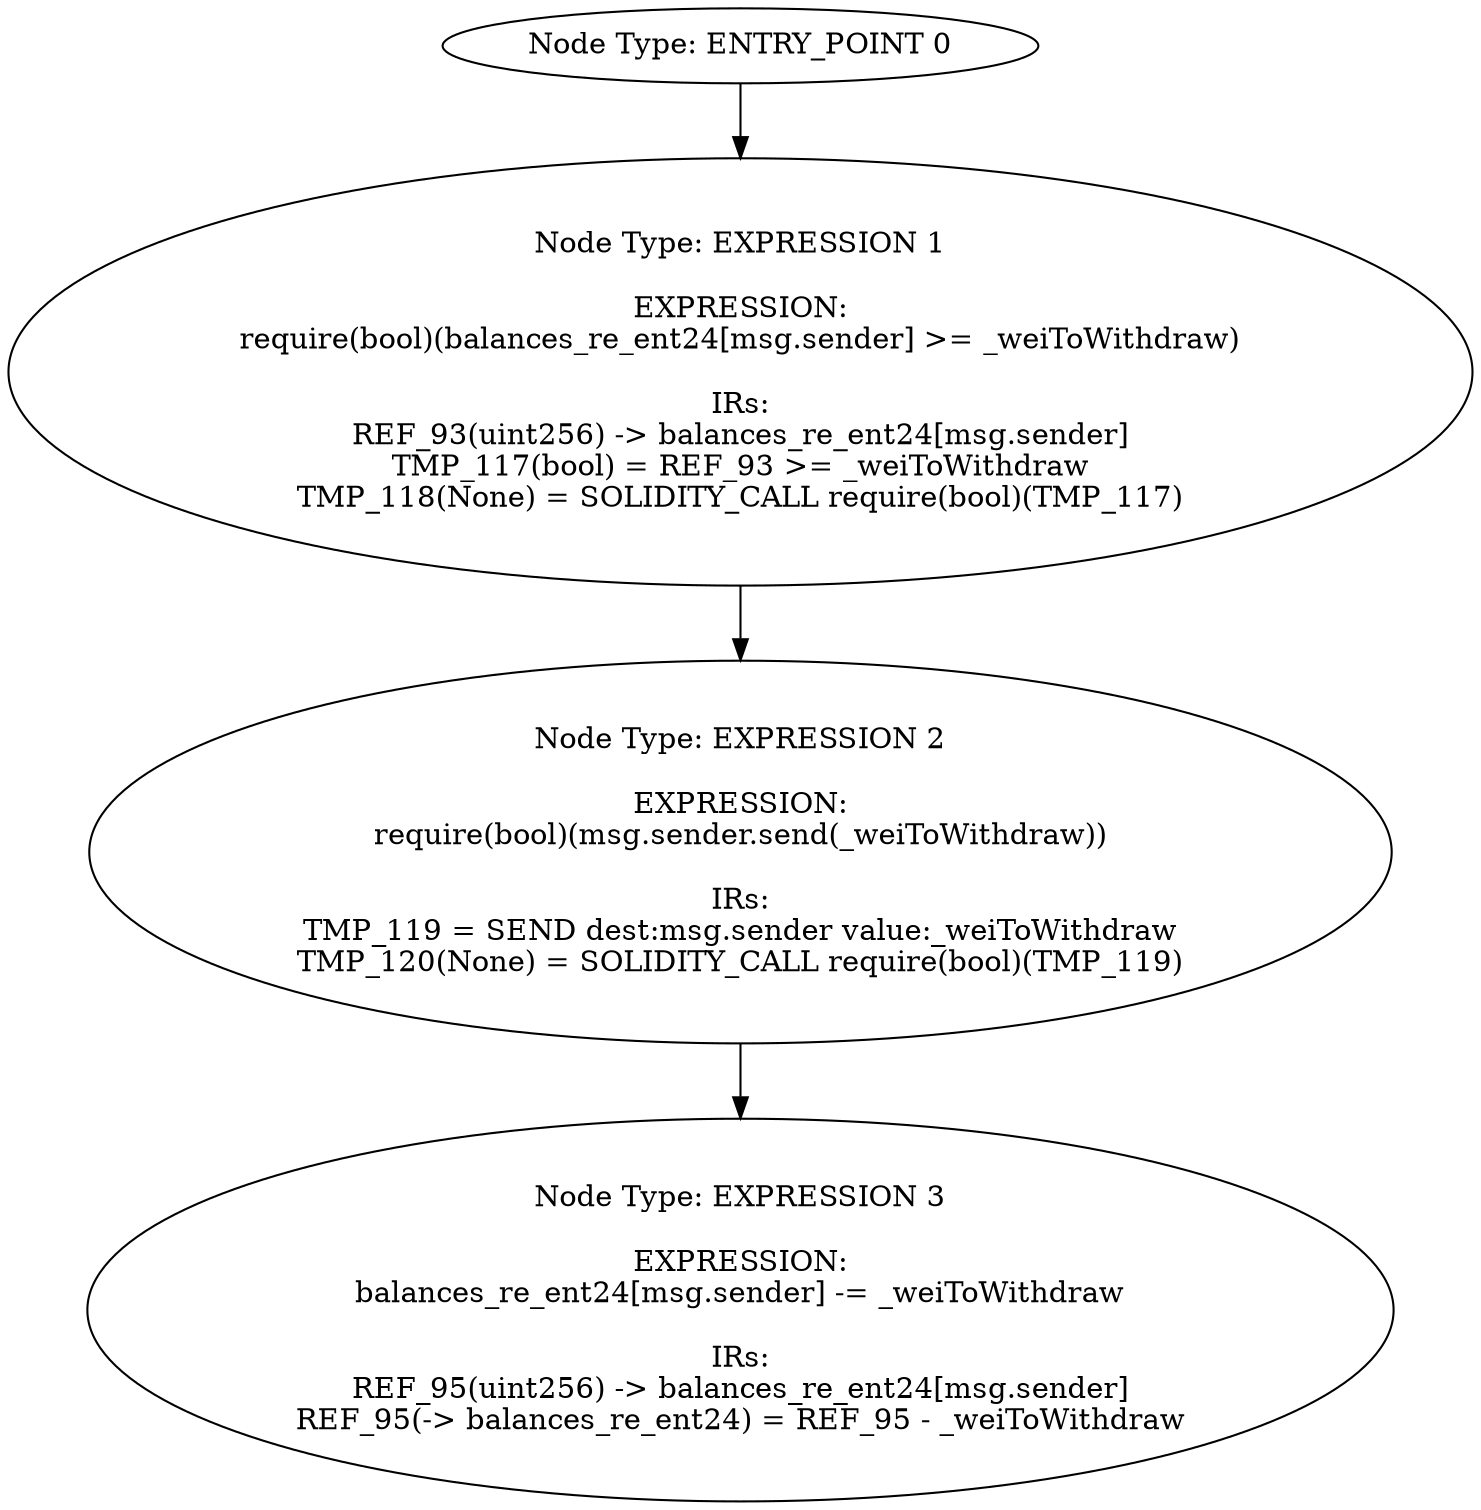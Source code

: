 digraph{
0[label="Node Type: ENTRY_POINT 0
"];
0->1;
1[label="Node Type: EXPRESSION 1

EXPRESSION:
require(bool)(balances_re_ent24[msg.sender] >= _weiToWithdraw)

IRs:
REF_93(uint256) -> balances_re_ent24[msg.sender]
TMP_117(bool) = REF_93 >= _weiToWithdraw
TMP_118(None) = SOLIDITY_CALL require(bool)(TMP_117)"];
1->2;
2[label="Node Type: EXPRESSION 2

EXPRESSION:
require(bool)(msg.sender.send(_weiToWithdraw))

IRs:
TMP_119 = SEND dest:msg.sender value:_weiToWithdraw
TMP_120(None) = SOLIDITY_CALL require(bool)(TMP_119)"];
2->3;
3[label="Node Type: EXPRESSION 3

EXPRESSION:
balances_re_ent24[msg.sender] -= _weiToWithdraw

IRs:
REF_95(uint256) -> balances_re_ent24[msg.sender]
REF_95(-> balances_re_ent24) = REF_95 - _weiToWithdraw"];
}
